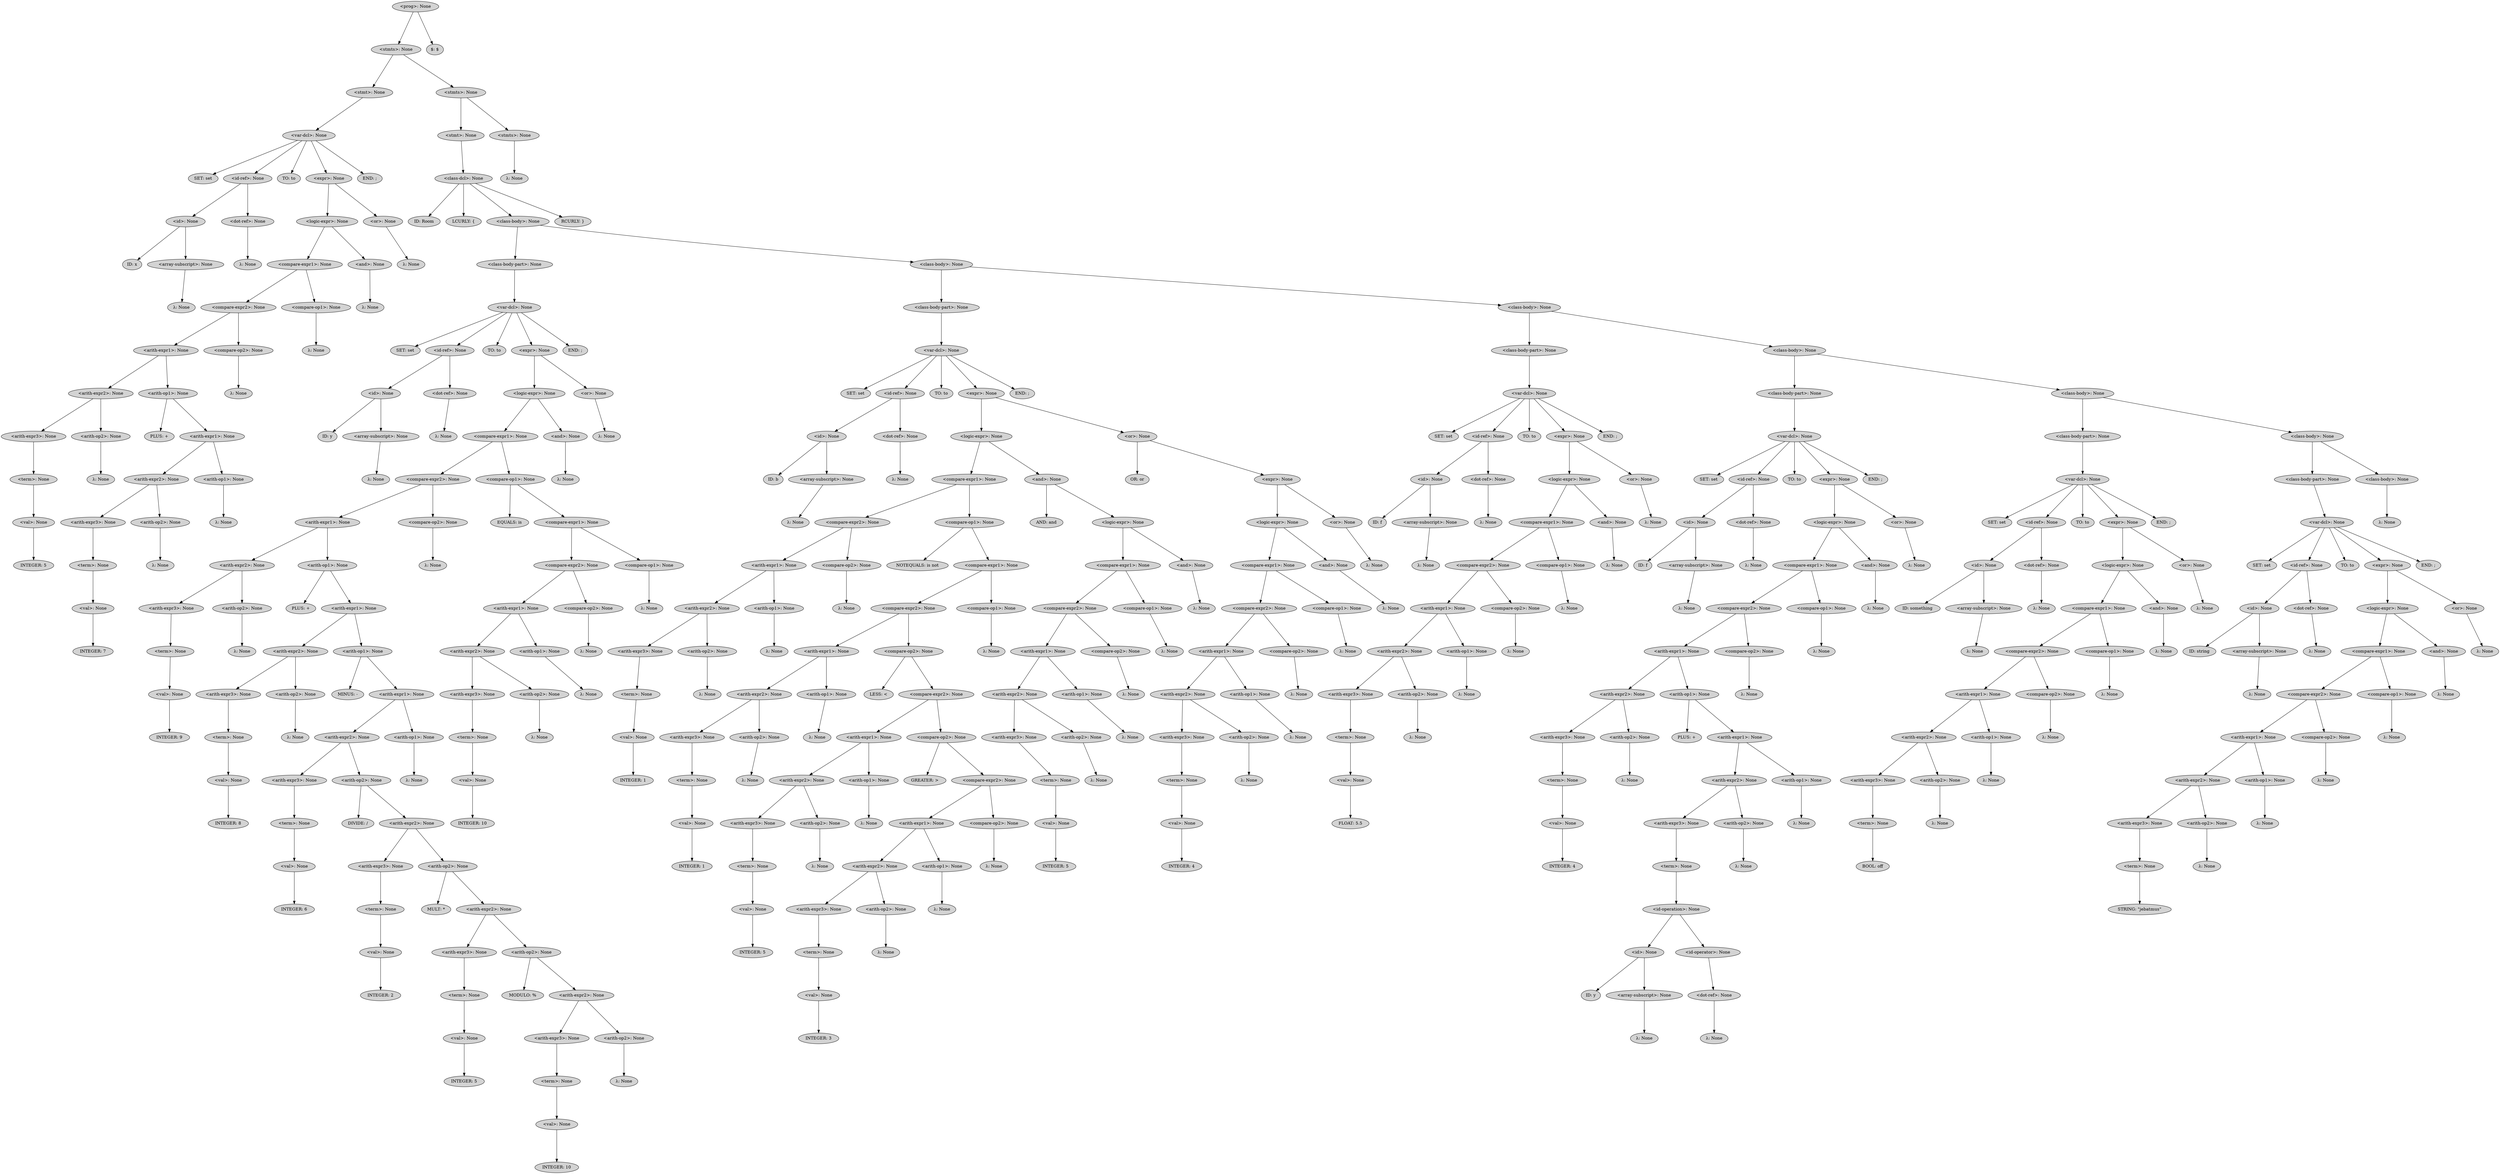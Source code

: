 digraph G {
	graph [ranksep=1.5 ratio=fill]
	node [style=filled]
	overlap=false
	3930687 [label="<prog>: None"]
	3930707 [label="<stmts>: None"]
	3930687 -> 3930707
	3930729 [label="<stmt>: None"]
	3930707 -> 3930729
	3930713 [label="<var-dcl>: None"]
	3930729 -> 3930713
	3930719 [label="SET: set"]
	3930713 -> 3930719
	3930727 [label="<id-ref>: None"]
	3930713 -> 3930727
	3930733 [label="<id>: None"]
	3930727 -> 3930733
	3930737 [label="ID: x"]
	3930733 -> 3930737
	3930739 [label="<array-subscript>: None"]
	3930733 -> 3930739
	3930741 [label="λ: None"]
	3930739 -> 3930741
	3930735 [label="<dot-ref>: None"]
	3930727 -> 3930735
	3930743 [label="λ: None"]
	3930735 -> 3930743
	3930703 [label="TO: to"]
	3930713 -> 3930703
	3930709 [label="<expr>: None"]
	3930713 -> 3930709
	3930745 [label="<logic-expr>: None"]
	3930709 -> 3930745
	3930749 [label="<compare-expr1>: None"]
	3930745 -> 3930749
	3930753 [label="<compare-expr2>: None"]
	3930749 -> 3930753
	3930757 [label="<arith-expr1>: None"]
	3930753 -> 3930757
	3930761 [label="<arith-expr2>: None"]
	3930757 -> 3930761
	3930765 [label="<arith-expr3>: None"]
	3930761 -> 3930765
	3930769 [label="<term>: None"]
	3930765 -> 3930769
	3930771 [label="<val>: None"]
	3930769 -> 3930771
	3930773 [label="INTEGER: 5"]
	3930771 -> 3930773
	3930767 [label="<arith-op2>: None"]
	3930761 -> 3930767
	3930775 [label="λ: None"]
	3930767 -> 3930775
	3930763 [label="<arith-op1>: None"]
	3930757 -> 3930763
	3930777 [label="PLUS: +"]
	3930763 -> 3930777
	3930779 [label="<arith-expr1>: None"]
	3930763 -> 3930779
	3930781 [label="<arith-expr2>: None"]
	3930779 -> 3930781
	3930785 [label="<arith-expr3>: None"]
	3930781 -> 3930785
	3930789 [label="<term>: None"]
	3930785 -> 3930789
	3930791 [label="<val>: None"]
	3930789 -> 3930791
	3930793 [label="INTEGER: 7"]
	3930791 -> 3930793
	3930787 [label="<arith-op2>: None"]
	3930781 -> 3930787
	3930795 [label="λ: None"]
	3930787 -> 3930795
	3930783 [label="<arith-op1>: None"]
	3930779 -> 3930783
	3930797 [label="λ: None"]
	3930783 -> 3930797
	3930759 [label="<compare-op2>: None"]
	3930753 -> 3930759
	3930799 [label="λ: None"]
	3930759 -> 3930799
	3930755 [label="<compare-op1>: None"]
	3930749 -> 3930755
	3930801 [label="λ: None"]
	3930755 -> 3930801
	3930751 [label="<and>: None"]
	3930745 -> 3930751
	3930803 [label="λ: None"]
	3930751 -> 3930803
	3930747 [label="<or>: None"]
	3930709 -> 3930747
	3930805 [label="λ: None"]
	3930747 -> 3930805
	3930725 [label="END: ;"]
	3930713 -> 3930725
	3930701 [label="<stmts>: None"]
	3930707 -> 3930701
	3930807 [label="<stmt>: None"]
	3930701 -> 3930807
	3930811 [label="<class-dcl>: None"]
	3930807 -> 3930811
	3930813 [label="ID: Room"]
	3930811 -> 3930813
	3930815 [label="LCURLY: {"]
	3930811 -> 3930815
	3930817 [label="<class-body>: None"]
	3930811 -> 3930817
	3930821 [label="<class-body-part>: None"]
	3930817 -> 3930821
	3930825 [label="<var-dcl>: None"]
	3930821 -> 3930825
	3930827 [label="SET: set"]
	3930825 -> 3930827
	3930829 [label="<id-ref>: None"]
	3930825 -> 3930829
	3930839 [label="<id>: None"]
	3930829 -> 3930839
	3930843 [label="ID: y"]
	3930839 -> 3930843
	3930845 [label="<array-subscript>: None"]
	3930839 -> 3930845
	3930847 [label="λ: None"]
	3930845 -> 3930847
	3930841 [label="<dot-ref>: None"]
	3930829 -> 3930841
	3930849 [label="λ: None"]
	3930841 -> 3930849
	3930831 [label="TO: to"]
	3930825 -> 3930831
	3930833 [label="<expr>: None"]
	3930825 -> 3930833
	3930851 [label="<logic-expr>: None"]
	3930833 -> 3930851
	3930855 [label="<compare-expr1>: None"]
	3930851 -> 3930855
	3930859 [label="<compare-expr2>: None"]
	3930855 -> 3930859
	3930863 [label="<arith-expr1>: None"]
	3930859 -> 3930863
	3930867 [label="<arith-expr2>: None"]
	3930863 -> 3930867
	3930871 [label="<arith-expr3>: None"]
	3930867 -> 3930871
	3930875 [label="<term>: None"]
	3930871 -> 3930875
	3930877 [label="<val>: None"]
	3930875 -> 3930877
	3930879 [label="INTEGER: 9"]
	3930877 -> 3930879
	3930873 [label="<arith-op2>: None"]
	3930867 -> 3930873
	3932931 [label="λ: None"]
	3930873 -> 3932931
	3930869 [label="<arith-op1>: None"]
	3930863 -> 3930869
	3932933 [label="PLUS: +"]
	3930869 -> 3932933
	3932935 [label="<arith-expr1>: None"]
	3930869 -> 3932935
	3932937 [label="<arith-expr2>: None"]
	3932935 -> 3932937
	3932941 [label="<arith-expr3>: None"]
	3932937 -> 3932941
	3932945 [label="<term>: None"]
	3932941 -> 3932945
	3932947 [label="<val>: None"]
	3932945 -> 3932947
	3932949 [label="INTEGER: 8"]
	3932947 -> 3932949
	3932943 [label="<arith-op2>: None"]
	3932937 -> 3932943
	3932951 [label="λ: None"]
	3932943 -> 3932951
	3932939 [label="<arith-op1>: None"]
	3932935 -> 3932939
	3932953 [label="MINUS: -"]
	3932939 -> 3932953
	3932955 [label="<arith-expr1>: None"]
	3932939 -> 3932955
	3932957 [label="<arith-expr2>: None"]
	3932955 -> 3932957
	3932961 [label="<arith-expr3>: None"]
	3932957 -> 3932961
	3932965 [label="<term>: None"]
	3932961 -> 3932965
	3932967 [label="<val>: None"]
	3932965 -> 3932967
	3932969 [label="INTEGER: 6"]
	3932967 -> 3932969
	3932963 [label="<arith-op2>: None"]
	3932957 -> 3932963
	3932971 [label="DIVIDE: /"]
	3932963 -> 3932971
	3932973 [label="<arith-expr2>: None"]
	3932963 -> 3932973
	3932975 [label="<arith-expr3>: None"]
	3932973 -> 3932975
	3932979 [label="<term>: None"]
	3932975 -> 3932979
	3932981 [label="<val>: None"]
	3932979 -> 3932981
	3932983 [label="INTEGER: 2"]
	3932981 -> 3932983
	3932977 [label="<arith-op2>: None"]
	3932973 -> 3932977
	3932985 [label="MULT: *"]
	3932977 -> 3932985
	3932987 [label="<arith-expr2>: None"]
	3932977 -> 3932987
	3932989 [label="<arith-expr3>: None"]
	3932987 -> 3932989
	3932993 [label="<term>: None"]
	3932989 -> 3932993
	3932995 [label="<val>: None"]
	3932993 -> 3932995
	3932997 [label="INTEGER: 5"]
	3932995 -> 3932997
	3932991 [label="<arith-op2>: None"]
	3932987 -> 3932991
	3932999 [label="MODULO: %"]
	3932991 -> 3932999
	3933001 [label="<arith-expr2>: None"]
	3932991 -> 3933001
	3933003 [label="<arith-expr3>: None"]
	3933001 -> 3933003
	3933007 [label="<term>: None"]
	3933003 -> 3933007
	3933009 [label="<val>: None"]
	3933007 -> 3933009
	3933011 [label="INTEGER: 10"]
	3933009 -> 3933011
	3933005 [label="<arith-op2>: None"]
	3933001 -> 3933005
	3933013 [label="λ: None"]
	3933005 -> 3933013
	3932959 [label="<arith-op1>: None"]
	3932955 -> 3932959
	3933015 [label="λ: None"]
	3932959 -> 3933015
	3930865 [label="<compare-op2>: None"]
	3930859 -> 3930865
	3933017 [label="λ: None"]
	3930865 -> 3933017
	3930861 [label="<compare-op1>: None"]
	3930855 -> 3930861
	3933019 [label="EQUALS: is"]
	3930861 -> 3933019
	3933021 [label="<compare-expr1>: None"]
	3930861 -> 3933021
	3933023 [label="<compare-expr2>: None"]
	3933021 -> 3933023
	3933027 [label="<arith-expr1>: None"]
	3933023 -> 3933027
	3933031 [label="<arith-expr2>: None"]
	3933027 -> 3933031
	3933035 [label="<arith-expr3>: None"]
	3933031 -> 3933035
	3933039 [label="<term>: None"]
	3933035 -> 3933039
	3933041 [label="<val>: None"]
	3933039 -> 3933041
	3933043 [label="INTEGER: 10"]
	3933041 -> 3933043
	3933037 [label="<arith-op2>: None"]
	3933031 -> 3933037
	3933045 [label="λ: None"]
	3933037 -> 3933045
	3933033 [label="<arith-op1>: None"]
	3933027 -> 3933033
	3933047 [label="λ: None"]
	3933033 -> 3933047
	3933029 [label="<compare-op2>: None"]
	3933023 -> 3933029
	3933049 [label="λ: None"]
	3933029 -> 3933049
	3933025 [label="<compare-op1>: None"]
	3933021 -> 3933025
	3933051 [label="λ: None"]
	3933025 -> 3933051
	3930857 [label="<and>: None"]
	3930851 -> 3930857
	3933053 [label="λ: None"]
	3930857 -> 3933053
	3930853 [label="<or>: None"]
	3930833 -> 3930853
	3933055 [label="λ: None"]
	3930853 -> 3933055
	3930835 [label="END: ;"]
	3930825 -> 3930835
	3930823 [label="<class-body>: None"]
	3930817 -> 3930823
	3933057 [label="<class-body-part>: None"]
	3930823 -> 3933057
	3933061 [label="<var-dcl>: None"]
	3933057 -> 3933061
	3933063 [label="SET: set"]
	3933061 -> 3933063
	3933065 [label="<id-ref>: None"]
	3933061 -> 3933065
	3933075 [label="<id>: None"]
	3933065 -> 3933075
	3933079 [label="ID: b"]
	3933075 -> 3933079
	3933081 [label="<array-subscript>: None"]
	3933075 -> 3933081
	3933083 [label="λ: None"]
	3933081 -> 3933083
	3933077 [label="<dot-ref>: None"]
	3933065 -> 3933077
	3933085 [label="λ: None"]
	3933077 -> 3933085
	3933067 [label="TO: to"]
	3933061 -> 3933067
	3933069 [label="<expr>: None"]
	3933061 -> 3933069
	3933087 [label="<logic-expr>: None"]
	3933069 -> 3933087
	3933091 [label="<compare-expr1>: None"]
	3933087 -> 3933091
	3933095 [label="<compare-expr2>: None"]
	3933091 -> 3933095
	3933099 [label="<arith-expr1>: None"]
	3933095 -> 3933099
	3933103 [label="<arith-expr2>: None"]
	3933099 -> 3933103
	3933107 [label="<arith-expr3>: None"]
	3933103 -> 3933107
	3933111 [label="<term>: None"]
	3933107 -> 3933111
	3933113 [label="<val>: None"]
	3933111 -> 3933113
	3933115 [label="INTEGER: 1"]
	3933113 -> 3933115
	3933109 [label="<arith-op2>: None"]
	3933103 -> 3933109
	3933117 [label="λ: None"]
	3933109 -> 3933117
	3933105 [label="<arith-op1>: None"]
	3933099 -> 3933105
	3933119 [label="λ: None"]
	3933105 -> 3933119
	3933101 [label="<compare-op2>: None"]
	3933095 -> 3933101
	3933121 [label="λ: None"]
	3933101 -> 3933121
	3933097 [label="<compare-op1>: None"]
	3933091 -> 3933097
	3933123 [label="NOTEQUALS: is not"]
	3933097 -> 3933123
	3933125 [label="<compare-expr1>: None"]
	3933097 -> 3933125
	3933127 [label="<compare-expr2>: None"]
	3933125 -> 3933127
	3933131 [label="<arith-expr1>: None"]
	3933127 -> 3933131
	3933135 [label="<arith-expr2>: None"]
	3933131 -> 3933135
	3933139 [label="<arith-expr3>: None"]
	3933135 -> 3933139
	3933143 [label="<term>: None"]
	3933139 -> 3933143
	3933145 [label="<val>: None"]
	3933143 -> 3933145
	3933147 [label="INTEGER: 1"]
	3933145 -> 3933147
	3933141 [label="<arith-op2>: None"]
	3933135 -> 3933141
	3933149 [label="λ: None"]
	3933141 -> 3933149
	3933137 [label="<arith-op1>: None"]
	3933131 -> 3933137
	3933151 [label="λ: None"]
	3933137 -> 3933151
	3933133 [label="<compare-op2>: None"]
	3933127 -> 3933133
	3933153 [label="LESS: <"]
	3933133 -> 3933153
	3933155 [label="<compare-expr2>: None"]
	3933133 -> 3933155
	3933157 [label="<arith-expr1>: None"]
	3933155 -> 3933157
	3933161 [label="<arith-expr2>: None"]
	3933157 -> 3933161
	3933165 [label="<arith-expr3>: None"]
	3933161 -> 3933165
	3933169 [label="<term>: None"]
	3933165 -> 3933169
	3933171 [label="<val>: None"]
	3933169 -> 3933171
	3933173 [label="INTEGER: 5"]
	3933171 -> 3933173
	3933167 [label="<arith-op2>: None"]
	3933161 -> 3933167
	3933175 [label="λ: None"]
	3933167 -> 3933175
	3933163 [label="<arith-op1>: None"]
	3933157 -> 3933163
	3933177 [label="λ: None"]
	3933163 -> 3933177
	3933159 [label="<compare-op2>: None"]
	3933155 -> 3933159
	3933179 [label="GREATER: >"]
	3933159 -> 3933179
	3933181 [label="<compare-expr2>: None"]
	3933159 -> 3933181
	3933183 [label="<arith-expr1>: None"]
	3933181 -> 3933183
	3934725 [label="<arith-expr2>: None"]
	3933183 -> 3934725
	3934729 [label="<arith-expr3>: None"]
	3934725 -> 3934729
	3934733 [label="<term>: None"]
	3934729 -> 3934733
	3934735 [label="<val>: None"]
	3934733 -> 3934735
	3934737 [label="INTEGER: 3"]
	3934735 -> 3934737
	3934731 [label="<arith-op2>: None"]
	3934725 -> 3934731
	3934739 [label="λ: None"]
	3934731 -> 3934739
	3934727 [label="<arith-op1>: None"]
	3933183 -> 3934727
	3934741 [label="λ: None"]
	3934727 -> 3934741
	3934723 [label="<compare-op2>: None"]
	3933181 -> 3934723
	3934743 [label="λ: None"]
	3934723 -> 3934743
	3933129 [label="<compare-op1>: None"]
	3933125 -> 3933129
	3934745 [label="λ: None"]
	3933129 -> 3934745
	3933093 [label="<and>: None"]
	3933087 -> 3933093
	3934747 [label="AND: and"]
	3933093 -> 3934747
	3934749 [label="<logic-expr>: None"]
	3933093 -> 3934749
	3934751 [label="<compare-expr1>: None"]
	3934749 -> 3934751
	3934755 [label="<compare-expr2>: None"]
	3934751 -> 3934755
	3934759 [label="<arith-expr1>: None"]
	3934755 -> 3934759
	3934763 [label="<arith-expr2>: None"]
	3934759 -> 3934763
	3934767 [label="<arith-expr3>: None"]
	3934763 -> 3934767
	3934771 [label="<term>: None"]
	3934767 -> 3934771
	3934773 [label="<val>: None"]
	3934771 -> 3934773
	3934775 [label="INTEGER: 5"]
	3934773 -> 3934775
	3934769 [label="<arith-op2>: None"]
	3934763 -> 3934769
	3934777 [label="λ: None"]
	3934769 -> 3934777
	3934765 [label="<arith-op1>: None"]
	3934759 -> 3934765
	3934779 [label="λ: None"]
	3934765 -> 3934779
	3934761 [label="<compare-op2>: None"]
	3934755 -> 3934761
	3934781 [label="λ: None"]
	3934761 -> 3934781
	3934757 [label="<compare-op1>: None"]
	3934751 -> 3934757
	3934783 [label="λ: None"]
	3934757 -> 3934783
	3934753 [label="<and>: None"]
	3934749 -> 3934753
	3934785 [label="λ: None"]
	3934753 -> 3934785
	3933089 [label="<or>: None"]
	3933069 -> 3933089
	3934787 [label="OR: or"]
	3933089 -> 3934787
	3934789 [label="<expr>: None"]
	3933089 -> 3934789
	3934791 [label="<logic-expr>: None"]
	3934789 -> 3934791
	3934795 [label="<compare-expr1>: None"]
	3934791 -> 3934795
	3934799 [label="<compare-expr2>: None"]
	3934795 -> 3934799
	3934803 [label="<arith-expr1>: None"]
	3934799 -> 3934803
	3934807 [label="<arith-expr2>: None"]
	3934803 -> 3934807
	3934811 [label="<arith-expr3>: None"]
	3934807 -> 3934811
	3934815 [label="<term>: None"]
	3934811 -> 3934815
	3934817 [label="<val>: None"]
	3934815 -> 3934817
	3934819 [label="INTEGER: 4"]
	3934817 -> 3934819
	3934813 [label="<arith-op2>: None"]
	3934807 -> 3934813
	3934821 [label="λ: None"]
	3934813 -> 3934821
	3934809 [label="<arith-op1>: None"]
	3934803 -> 3934809
	3934823 [label="λ: None"]
	3934809 -> 3934823
	3934805 [label="<compare-op2>: None"]
	3934799 -> 3934805
	3934825 [label="λ: None"]
	3934805 -> 3934825
	3934801 [label="<compare-op1>: None"]
	3934795 -> 3934801
	3934827 [label="λ: None"]
	3934801 -> 3934827
	3934797 [label="<and>: None"]
	3934791 -> 3934797
	3934829 [label="λ: None"]
	3934797 -> 3934829
	3934793 [label="<or>: None"]
	3934789 -> 3934793
	3934831 [label="λ: None"]
	3934793 -> 3934831
	3933071 [label="END: ;"]
	3933061 -> 3933071
	3933059 [label="<class-body>: None"]
	3930823 -> 3933059
	3934833 [label="<class-body-part>: None"]
	3933059 -> 3934833
	3934837 [label="<var-dcl>: None"]
	3934833 -> 3934837
	3934839 [label="SET: set"]
	3934837 -> 3934839
	3934841 [label="<id-ref>: None"]
	3934837 -> 3934841
	3934851 [label="<id>: None"]
	3934841 -> 3934851
	3934855 [label="ID: f"]
	3934851 -> 3934855
	3934857 [label="<array-subscript>: None"]
	3934851 -> 3934857
	3934859 [label="λ: None"]
	3934857 -> 3934859
	3934853 [label="<dot-ref>: None"]
	3934841 -> 3934853
	3934861 [label="λ: None"]
	3934853 -> 3934861
	3934843 [label="TO: to"]
	3934837 -> 3934843
	3934845 [label="<expr>: None"]
	3934837 -> 3934845
	3934863 [label="<logic-expr>: None"]
	3934845 -> 3934863
	3934867 [label="<compare-expr1>: None"]
	3934863 -> 3934867
	3934871 [label="<compare-expr2>: None"]
	3934867 -> 3934871
	3934875 [label="<arith-expr1>: None"]
	3934871 -> 3934875
	3934879 [label="<arith-expr2>: None"]
	3934875 -> 3934879
	3934883 [label="<arith-expr3>: None"]
	3934879 -> 3934883
	3934887 [label="<term>: None"]
	3934883 -> 3934887
	3934889 [label="<val>: None"]
	3934887 -> 3934889
	3934891 [label="FLOAT: 5.5"]
	3934889 -> 3934891
	3934885 [label="<arith-op2>: None"]
	3934879 -> 3934885
	3934893 [label="λ: None"]
	3934885 -> 3934893
	3934881 [label="<arith-op1>: None"]
	3934875 -> 3934881
	3934895 [label="λ: None"]
	3934881 -> 3934895
	3934877 [label="<compare-op2>: None"]
	3934871 -> 3934877
	3934897 [label="λ: None"]
	3934877 -> 3934897
	3934873 [label="<compare-op1>: None"]
	3934867 -> 3934873
	3934899 [label="λ: None"]
	3934873 -> 3934899
	3934869 [label="<and>: None"]
	3934863 -> 3934869
	3934901 [label="λ: None"]
	3934869 -> 3934901
	3934865 [label="<or>: None"]
	3934845 -> 3934865
	3934903 [label="λ: None"]
	3934865 -> 3934903
	3934847 [label="END: ;"]
	3934837 -> 3934847
	3934835 [label="<class-body>: None"]
	3933059 -> 3934835
	3934905 [label="<class-body-part>: None"]
	3934835 -> 3934905
	3934909 [label="<var-dcl>: None"]
	3934905 -> 3934909
	3934911 [label="SET: set"]
	3934909 -> 3934911
	3934913 [label="<id-ref>: None"]
	3934909 -> 3934913
	3934923 [label="<id>: None"]
	3934913 -> 3934923
	3934927 [label="ID: f"]
	3934923 -> 3934927
	3934929 [label="<array-subscript>: None"]
	3934923 -> 3934929
	3934931 [label="λ: None"]
	3934929 -> 3934931
	3934925 [label="<dot-ref>: None"]
	3934913 -> 3934925
	3934933 [label="λ: None"]
	3934925 -> 3934933
	3934915 [label="TO: to"]
	3934909 -> 3934915
	3934917 [label="<expr>: None"]
	3934909 -> 3934917
	3934935 [label="<logic-expr>: None"]
	3934917 -> 3934935
	3934939 [label="<compare-expr1>: None"]
	3934935 -> 3934939
	3934943 [label="<compare-expr2>: None"]
	3934939 -> 3934943
	3934947 [label="<arith-expr1>: None"]
	3934943 -> 3934947
	3934951 [label="<arith-expr2>: None"]
	3934947 -> 3934951
	3934955 [label="<arith-expr3>: None"]
	3934951 -> 3934955
	3934959 [label="<term>: None"]
	3934955 -> 3934959
	3934961 [label="<val>: None"]
	3934959 -> 3934961
	3934963 [label="INTEGER: 4"]
	3934961 -> 3934963
	3934957 [label="<arith-op2>: None"]
	3934951 -> 3934957
	3934965 [label="λ: None"]
	3934957 -> 3934965
	3934953 [label="<arith-op1>: None"]
	3934947 -> 3934953
	3934967 [label="PLUS: +"]
	3934953 -> 3934967
	3934969 [label="<arith-expr1>: None"]
	3934953 -> 3934969
	3934971 [label="<arith-expr2>: None"]
	3934969 -> 3934971
	3934975 [label="<arith-expr3>: None"]
	3934971 -> 3934975
	3935749 [label="<term>: None"]
	3934975 -> 3935749
	3935751 [label="<id-operation>: None"]
	3935749 -> 3935751
	3935753 [label="<id>: None"]
	3935751 -> 3935753
	3935757 [label="ID: y"]
	3935753 -> 3935757
	3935759 [label="<array-subscript>: None"]
	3935753 -> 3935759
	3935761 [label="λ: None"]
	3935759 -> 3935761
	3935755 [label="<id-operator>: None"]
	3935751 -> 3935755
	3935763 [label="<dot-ref>: None"]
	3935755 -> 3935763
	3935765 [label="λ: None"]
	3935763 -> 3935765
	3935747 [label="<arith-op2>: None"]
	3934971 -> 3935747
	3935767 [label="λ: None"]
	3935747 -> 3935767
	3934973 [label="<arith-op1>: None"]
	3934969 -> 3934973
	3935769 [label="λ: None"]
	3934973 -> 3935769
	3934949 [label="<compare-op2>: None"]
	3934943 -> 3934949
	3935771 [label="λ: None"]
	3934949 -> 3935771
	3934945 [label="<compare-op1>: None"]
	3934939 -> 3934945
	3935773 [label="λ: None"]
	3934945 -> 3935773
	3934941 [label="<and>: None"]
	3934935 -> 3934941
	3935775 [label="λ: None"]
	3934941 -> 3935775
	3934937 [label="<or>: None"]
	3934917 -> 3934937
	3935777 [label="λ: None"]
	3934937 -> 3935777
	3934919 [label="END: ;"]
	3934909 -> 3934919
	3934907 [label="<class-body>: None"]
	3934835 -> 3934907
	3935779 [label="<class-body-part>: None"]
	3934907 -> 3935779
	3935783 [label="<var-dcl>: None"]
	3935779 -> 3935783
	3935785 [label="SET: set"]
	3935783 -> 3935785
	3935787 [label="<id-ref>: None"]
	3935783 -> 3935787
	3935797 [label="<id>: None"]
	3935787 -> 3935797
	3935801 [label="ID: something"]
	3935797 -> 3935801
	3935803 [label="<array-subscript>: None"]
	3935797 -> 3935803
	3935805 [label="λ: None"]
	3935803 -> 3935805
	3935799 [label="<dot-ref>: None"]
	3935787 -> 3935799
	3935807 [label="λ: None"]
	3935799 -> 3935807
	3935789 [label="TO: to"]
	3935783 -> 3935789
	3935791 [label="<expr>: None"]
	3935783 -> 3935791
	3935809 [label="<logic-expr>: None"]
	3935791 -> 3935809
	3935813 [label="<compare-expr1>: None"]
	3935809 -> 3935813
	3935817 [label="<compare-expr2>: None"]
	3935813 -> 3935817
	3935821 [label="<arith-expr1>: None"]
	3935817 -> 3935821
	3935825 [label="<arith-expr2>: None"]
	3935821 -> 3935825
	3935829 [label="<arith-expr3>: None"]
	3935825 -> 3935829
	3935833 [label="<term>: None"]
	3935829 -> 3935833
	3935835 [label="BOOL: off"]
	3935833 -> 3935835
	3935831 [label="<arith-op2>: None"]
	3935825 -> 3935831
	3935837 [label="λ: None"]
	3935831 -> 3935837
	3935827 [label="<arith-op1>: None"]
	3935821 -> 3935827
	3935839 [label="λ: None"]
	3935827 -> 3935839
	3935823 [label="<compare-op2>: None"]
	3935817 -> 3935823
	3935841 [label="λ: None"]
	3935823 -> 3935841
	3935819 [label="<compare-op1>: None"]
	3935813 -> 3935819
	3935843 [label="λ: None"]
	3935819 -> 3935843
	3935815 [label="<and>: None"]
	3935809 -> 3935815
	3935845 [label="λ: None"]
	3935815 -> 3935845
	3935811 [label="<or>: None"]
	3935791 -> 3935811
	3935847 [label="λ: None"]
	3935811 -> 3935847
	3935793 [label="END: ;"]
	3935783 -> 3935793
	3935781 [label="<class-body>: None"]
	3934907 -> 3935781
	3935849 [label="<class-body-part>: None"]
	3935781 -> 3935849
	3935853 [label="<var-dcl>: None"]
	3935849 -> 3935853
	3935855 [label="SET: set"]
	3935853 -> 3935855
	3935857 [label="<id-ref>: None"]
	3935853 -> 3935857
	3935867 [label="<id>: None"]
	3935857 -> 3935867
	3935871 [label="ID: string"]
	3935867 -> 3935871
	3935873 [label="<array-subscript>: None"]
	3935867 -> 3935873
	3935875 [label="λ: None"]
	3935873 -> 3935875
	3935869 [label="<dot-ref>: None"]
	3935857 -> 3935869
	3935877 [label="λ: None"]
	3935869 -> 3935877
	3935859 [label="TO: to"]
	3935853 -> 3935859
	3935861 [label="<expr>: None"]
	3935853 -> 3935861
	3935879 [label="<logic-expr>: None"]
	3935861 -> 3935879
	3935883 [label="<compare-expr1>: None"]
	3935879 -> 3935883
	3935887 [label="<compare-expr2>: None"]
	3935883 -> 3935887
	3935891 [label="<arith-expr1>: None"]
	3935887 -> 3935891
	3935895 [label="<arith-expr2>: None"]
	3935891 -> 3935895
	3935899 [label="<arith-expr3>: None"]
	3935895 -> 3935899
	3935903 [label="<term>: None"]
	3935899 -> 3935903
	3935905 [label="STRING: \"jebatmus\""]
	3935903 -> 3935905
	3935901 [label="<arith-op2>: None"]
	3935895 -> 3935901
	3935907 [label="λ: None"]
	3935901 -> 3935907
	3935897 [label="<arith-op1>: None"]
	3935891 -> 3935897
	3935909 [label="λ: None"]
	3935897 -> 3935909
	3935893 [label="<compare-op2>: None"]
	3935887 -> 3935893
	3935911 [label="λ: None"]
	3935893 -> 3935911
	3935889 [label="<compare-op1>: None"]
	3935883 -> 3935889
	3935913 [label="λ: None"]
	3935889 -> 3935913
	3935885 [label="<and>: None"]
	3935879 -> 3935885
	3935915 [label="λ: None"]
	3935885 -> 3935915
	3935881 [label="<or>: None"]
	3935861 -> 3935881
	3935917 [label="λ: None"]
	3935881 -> 3935917
	3935863 [label="END: ;"]
	3935853 -> 3935863
	3935851 [label="<class-body>: None"]
	3935781 -> 3935851
	3935919 [label="λ: None"]
	3935851 -> 3935919
	3930819 [label="RCURLY: }"]
	3930811 -> 3930819
	3930809 [label="<stmts>: None"]
	3930701 -> 3930809
	3935921 [label="λ: None"]
	3930809 -> 3935921
	3930731 [label="$: $"]
	3930687 -> 3930731
}
